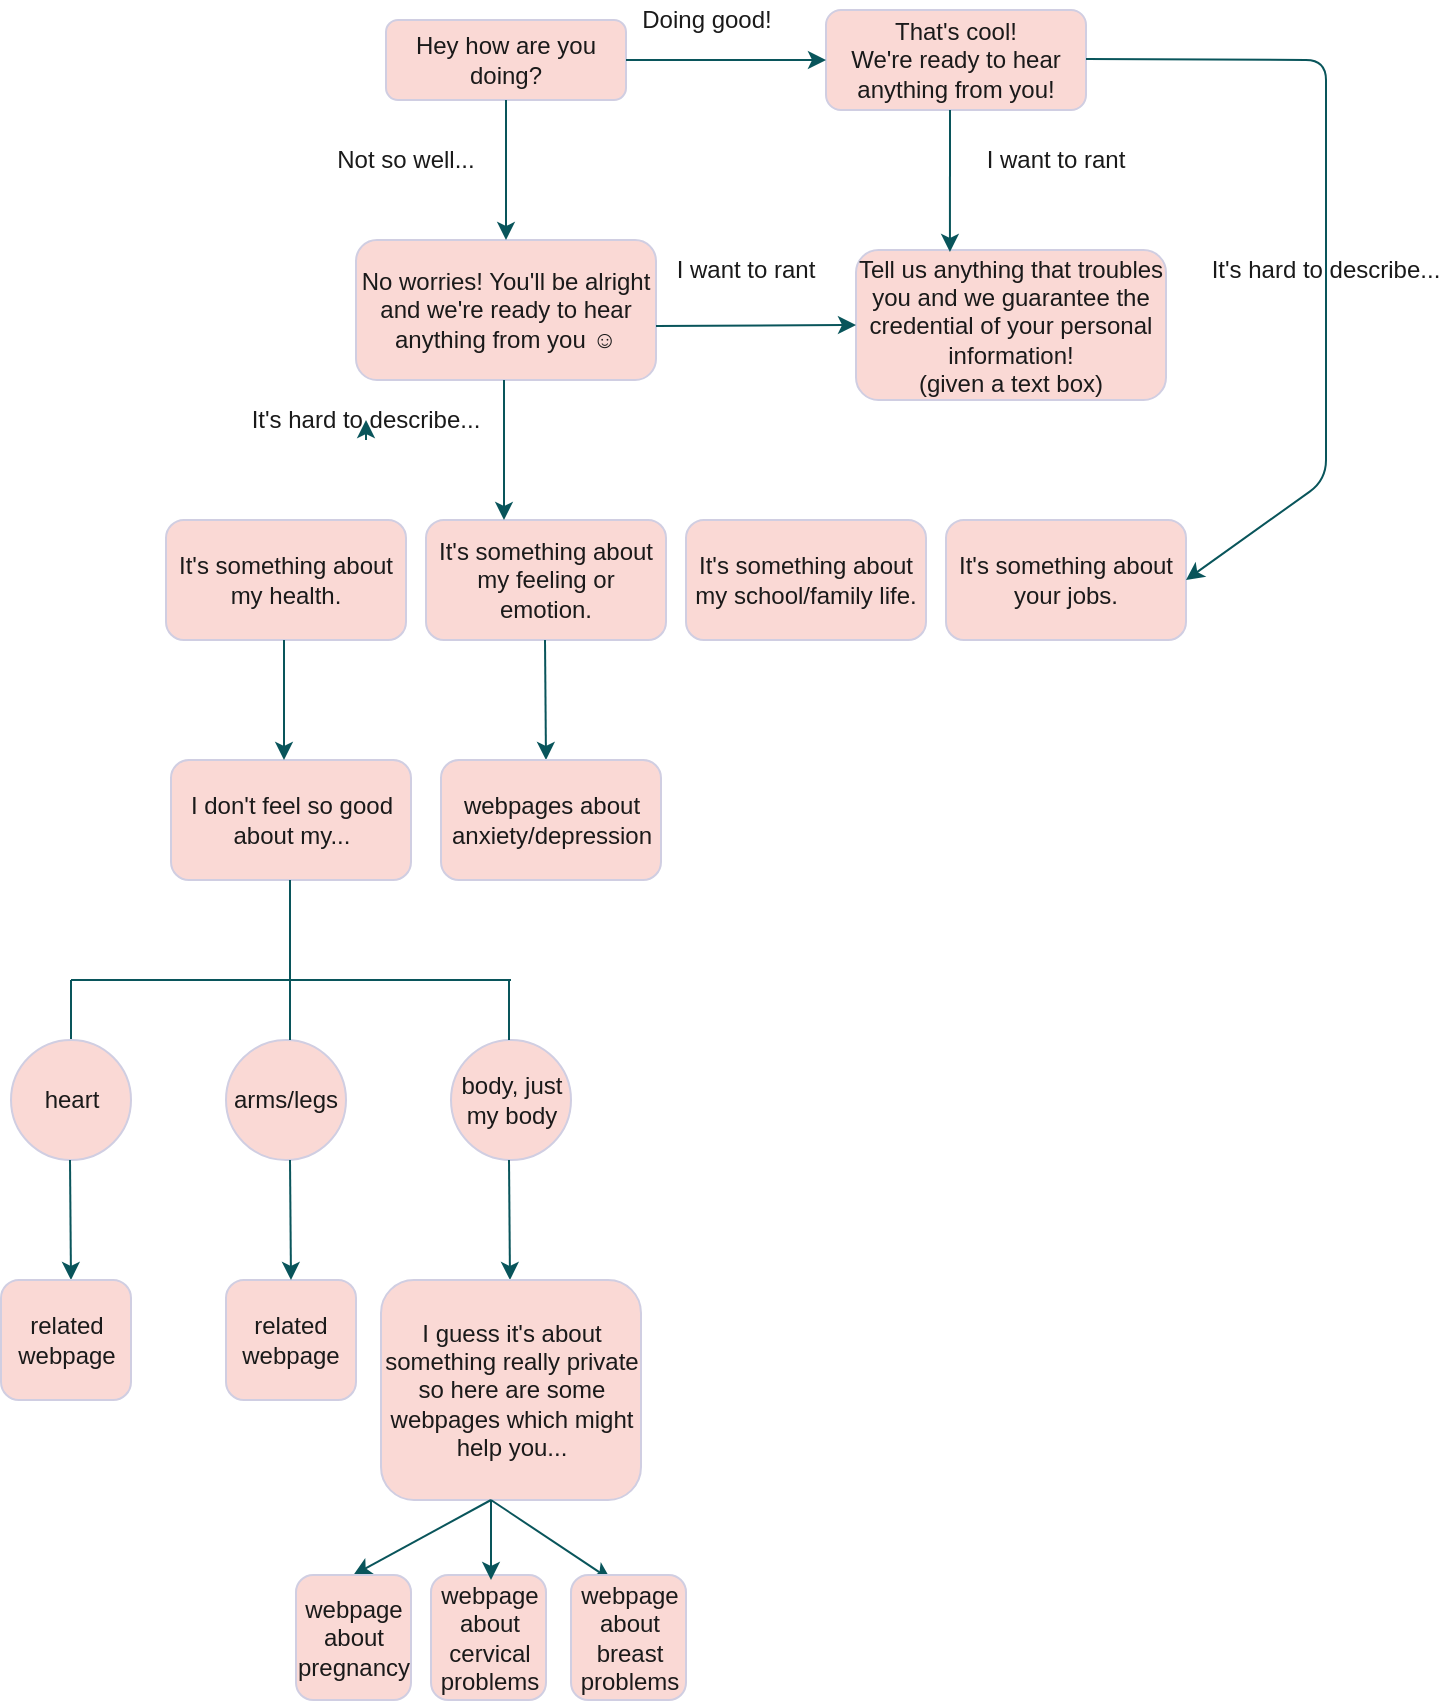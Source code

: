 <mxfile version="14.4.4" type="github">
  <diagram id="C5RBs43oDa-KdzZeNtuy" name="Page-1">
    <mxGraphModel dx="886" dy="531" grid="1" gridSize="10" guides="1" tooltips="1" connect="1" arrows="1" fold="1" page="1" pageScale="1" pageWidth="827" pageHeight="1169" math="0" shadow="0">
      <root>
        <mxCell id="WIyWlLk6GJQsqaUBKTNV-0" />
        <mxCell id="WIyWlLk6GJQsqaUBKTNV-1" parent="WIyWlLk6GJQsqaUBKTNV-0" />
        <mxCell id="WIyWlLk6GJQsqaUBKTNV-3" value="Hey how are you doing?" style="rounded=1;whiteSpace=wrap;html=1;fontSize=12;glass=0;strokeWidth=1;shadow=0;fillColor=#FAD9D5;strokeColor=#D0CEE2;fontColor=#1A1A1A;" parent="WIyWlLk6GJQsqaUBKTNV-1" vertex="1">
          <mxGeometry x="230" y="80" width="120" height="40" as="geometry" />
        </mxCell>
        <mxCell id="Fbf4kHEvKjNuZVmllkt7-2" value="That&#39;s cool!&lt;br&gt;We&#39;re ready to hear anything from you!" style="rounded=1;whiteSpace=wrap;html=1;fontSize=12;glass=0;strokeWidth=1;shadow=0;fillColor=#FAD9D5;strokeColor=#D0CEE2;fontColor=#1A1A1A;" vertex="1" parent="WIyWlLk6GJQsqaUBKTNV-1">
          <mxGeometry x="450" y="75" width="130" height="50" as="geometry" />
        </mxCell>
        <mxCell id="Fbf4kHEvKjNuZVmllkt7-4" value="No worries! You&#39;ll be alright and we&#39;re ready to hear anything from you ☺️" style="rounded=1;whiteSpace=wrap;html=1;fontSize=12;glass=0;strokeWidth=1;shadow=0;fillColor=#FAD9D5;strokeColor=#D0CEE2;fontColor=#1A1A1A;" vertex="1" parent="WIyWlLk6GJQsqaUBKTNV-1">
          <mxGeometry x="215" y="190" width="150" height="70" as="geometry" />
        </mxCell>
        <mxCell id="Fbf4kHEvKjNuZVmllkt7-9" value="Doing good!" style="text;html=1;align=center;verticalAlign=middle;resizable=0;points=[];autosize=1;fontColor=#1A1A1A;" vertex="1" parent="WIyWlLk6GJQsqaUBKTNV-1">
          <mxGeometry x="350" y="70" width="80" height="20" as="geometry" />
        </mxCell>
        <mxCell id="Fbf4kHEvKjNuZVmllkt7-13" value="Not so well..." style="text;html=1;strokeColor=none;fillColor=none;align=center;verticalAlign=middle;whiteSpace=wrap;rounded=0;sketch=0;fontColor=#1A1A1A;" vertex="1" parent="WIyWlLk6GJQsqaUBKTNV-1">
          <mxGeometry x="190" y="140" width="100" height="20" as="geometry" />
        </mxCell>
        <mxCell id="Fbf4kHEvKjNuZVmllkt7-17" value="Tell us anything that troubles you and we guarantee the credential of your personal information!&lt;br&gt;(given a text box)" style="rounded=1;whiteSpace=wrap;html=1;sketch=0;strokeColor=#D0CEE2;fillColor=#FAD9D5;fontColor=#1A1A1A;" vertex="1" parent="WIyWlLk6GJQsqaUBKTNV-1">
          <mxGeometry x="465" y="195" width="155" height="75" as="geometry" />
        </mxCell>
        <mxCell id="Fbf4kHEvKjNuZVmllkt7-18" value="I want to rant" style="text;html=1;strokeColor=none;fillColor=none;align=center;verticalAlign=middle;whiteSpace=wrap;rounded=0;sketch=0;fontColor=#1A1A1A;" vertex="1" parent="WIyWlLk6GJQsqaUBKTNV-1">
          <mxGeometry x="510" y="140" width="110" height="20" as="geometry" />
        </mxCell>
        <mxCell id="Fbf4kHEvKjNuZVmllkt7-19" value="I want to rant" style="text;html=1;strokeColor=none;fillColor=none;align=center;verticalAlign=middle;whiteSpace=wrap;rounded=0;sketch=0;fontColor=#1A1A1A;" vertex="1" parent="WIyWlLk6GJQsqaUBKTNV-1">
          <mxGeometry x="355" y="195" width="110" height="20" as="geometry" />
        </mxCell>
        <mxCell id="Fbf4kHEvKjNuZVmllkt7-22" value="It&#39;s hard to describe..." style="text;html=1;strokeColor=none;fillColor=none;align=center;verticalAlign=middle;whiteSpace=wrap;rounded=0;sketch=0;fontColor=#1A1A1A;" vertex="1" parent="WIyWlLk6GJQsqaUBKTNV-1">
          <mxGeometry x="160" y="270" width="120" height="20" as="geometry" />
        </mxCell>
        <mxCell id="Fbf4kHEvKjNuZVmllkt7-27" value="It&#39;s something about my health." style="rounded=1;whiteSpace=wrap;html=1;sketch=0;strokeColor=#D0CEE2;fillColor=#FAD9D5;fontColor=#1A1A1A;" vertex="1" parent="WIyWlLk6GJQsqaUBKTNV-1">
          <mxGeometry x="120" y="330" width="120" height="60" as="geometry" />
        </mxCell>
        <mxCell id="Fbf4kHEvKjNuZVmllkt7-33" value="It&#39;s something about my feeling or emotion." style="rounded=1;whiteSpace=wrap;html=1;sketch=0;strokeColor=#D0CEE2;fillColor=#FAD9D5;fontColor=#1A1A1A;" vertex="1" parent="WIyWlLk6GJQsqaUBKTNV-1">
          <mxGeometry x="250" y="330" width="120" height="60" as="geometry" />
        </mxCell>
        <mxCell id="Fbf4kHEvKjNuZVmllkt7-42" value="It&#39;s something about my school/family life." style="rounded=1;whiteSpace=wrap;html=1;sketch=0;strokeColor=#D0CEE2;fillColor=#FAD9D5;fontColor=#1A1A1A;" vertex="1" parent="WIyWlLk6GJQsqaUBKTNV-1">
          <mxGeometry x="380" y="330" width="120" height="60" as="geometry" />
        </mxCell>
        <mxCell id="Fbf4kHEvKjNuZVmllkt7-43" value="It&#39;s something about your jobs." style="rounded=1;whiteSpace=wrap;html=1;sketch=0;strokeColor=#D0CEE2;fillColor=#FAD9D5;fontColor=#1A1A1A;" vertex="1" parent="WIyWlLk6GJQsqaUBKTNV-1">
          <mxGeometry x="510" y="330" width="120" height="60" as="geometry" />
        </mxCell>
        <mxCell id="Fbf4kHEvKjNuZVmllkt7-45" value="It&#39;s hard to describe..." style="text;html=1;strokeColor=none;fillColor=none;align=center;verticalAlign=middle;whiteSpace=wrap;rounded=0;sketch=0;fontColor=#1A1A1A;" vertex="1" parent="WIyWlLk6GJQsqaUBKTNV-1">
          <mxGeometry x="640" y="195" width="120" height="20" as="geometry" />
        </mxCell>
        <mxCell id="Fbf4kHEvKjNuZVmllkt7-51" value="I don&#39;t feel so good about my..." style="rounded=1;whiteSpace=wrap;html=1;sketch=0;strokeColor=#D0CEE2;fillColor=#FAD9D5;fontColor=#1A1A1A;" vertex="1" parent="WIyWlLk6GJQsqaUBKTNV-1">
          <mxGeometry x="122.5" y="450" width="120" height="60" as="geometry" />
        </mxCell>
        <mxCell id="Fbf4kHEvKjNuZVmllkt7-52" value="" style="endArrow=none;html=1;strokeColor=#09555B;fontColor=#1A1A1A;" edge="1" parent="WIyWlLk6GJQsqaUBKTNV-1">
          <mxGeometry width="50" height="50" relative="1" as="geometry">
            <mxPoint x="182" y="560" as="sourcePoint" />
            <mxPoint x="182" y="510" as="targetPoint" />
          </mxGeometry>
        </mxCell>
        <mxCell id="Fbf4kHEvKjNuZVmllkt7-53" value="" style="endArrow=none;html=1;strokeColor=#09555B;fontColor=#1A1A1A;" edge="1" parent="WIyWlLk6GJQsqaUBKTNV-1">
          <mxGeometry width="50" height="50" relative="1" as="geometry">
            <mxPoint x="72.5" y="560" as="sourcePoint" />
            <mxPoint x="292.5" y="560" as="targetPoint" />
          </mxGeometry>
        </mxCell>
        <mxCell id="Fbf4kHEvKjNuZVmllkt7-54" value="" style="endArrow=none;html=1;strokeColor=#09555B;fontColor=#1A1A1A;" edge="1" parent="WIyWlLk6GJQsqaUBKTNV-1">
          <mxGeometry width="50" height="50" relative="1" as="geometry">
            <mxPoint x="72.5" y="590" as="sourcePoint" />
            <mxPoint x="72.5" y="560" as="targetPoint" />
          </mxGeometry>
        </mxCell>
        <mxCell id="Fbf4kHEvKjNuZVmllkt7-55" value="heart" style="ellipse;whiteSpace=wrap;html=1;aspect=fixed;rounded=0;sketch=0;strokeColor=#D0CEE2;fillColor=#FAD9D5;fontColor=#1A1A1A;" vertex="1" parent="WIyWlLk6GJQsqaUBKTNV-1">
          <mxGeometry x="42.5" y="590" width="60" height="60" as="geometry" />
        </mxCell>
        <mxCell id="Fbf4kHEvKjNuZVmllkt7-56" value="arms/legs" style="ellipse;whiteSpace=wrap;html=1;aspect=fixed;rounded=0;sketch=0;strokeColor=#D0CEE2;fillColor=#FAD9D5;fontColor=#1A1A1A;" vertex="1" parent="WIyWlLk6GJQsqaUBKTNV-1">
          <mxGeometry x="150" y="590" width="60" height="60" as="geometry" />
        </mxCell>
        <mxCell id="Fbf4kHEvKjNuZVmllkt7-58" value="" style="endArrow=none;html=1;strokeColor=#09555B;fontColor=#1A1A1A;" edge="1" parent="WIyWlLk6GJQsqaUBKTNV-1">
          <mxGeometry width="50" height="50" relative="1" as="geometry">
            <mxPoint x="182" y="590" as="sourcePoint" />
            <mxPoint x="182" y="560" as="targetPoint" />
          </mxGeometry>
        </mxCell>
        <mxCell id="Fbf4kHEvKjNuZVmllkt7-59" value="body, just my body" style="ellipse;whiteSpace=wrap;html=1;aspect=fixed;rounded=0;sketch=0;strokeColor=#D0CEE2;fillColor=#FAD9D5;fontColor=#1A1A1A;" vertex="1" parent="WIyWlLk6GJQsqaUBKTNV-1">
          <mxGeometry x="262.5" y="590" width="60" height="60" as="geometry" />
        </mxCell>
        <mxCell id="Fbf4kHEvKjNuZVmllkt7-60" value="" style="endArrow=none;html=1;strokeColor=#09555B;fontColor=#1A1A1A;" edge="1" parent="WIyWlLk6GJQsqaUBKTNV-1">
          <mxGeometry width="50" height="50" relative="1" as="geometry">
            <mxPoint x="291.5" y="590" as="sourcePoint" />
            <mxPoint x="291.5" y="560" as="targetPoint" />
          </mxGeometry>
        </mxCell>
        <mxCell id="Fbf4kHEvKjNuZVmllkt7-61" value="" style="endArrow=classic;html=1;strokeColor=#09555B;fontColor=#1A1A1A;entryX=0.5;entryY=0;entryDx=0;entryDy=0;exitX=0.5;exitY=1;exitDx=0;exitDy=0;" edge="1" parent="WIyWlLk6GJQsqaUBKTNV-1" source="WIyWlLk6GJQsqaUBKTNV-3" target="Fbf4kHEvKjNuZVmllkt7-4">
          <mxGeometry width="50" height="50" relative="1" as="geometry">
            <mxPoint x="295" y="155" as="sourcePoint" />
            <mxPoint x="355" y="125" as="targetPoint" />
          </mxGeometry>
        </mxCell>
        <mxCell id="Fbf4kHEvKjNuZVmllkt7-62" value="" style="endArrow=classic;html=1;strokeColor=#09555B;fontColor=#1A1A1A;" edge="1" parent="WIyWlLk6GJQsqaUBKTNV-1">
          <mxGeometry width="50" height="50" relative="1" as="geometry">
            <mxPoint x="350" y="100" as="sourcePoint" />
            <mxPoint x="450" y="100" as="targetPoint" />
          </mxGeometry>
        </mxCell>
        <mxCell id="Fbf4kHEvKjNuZVmllkt7-64" value="" style="endArrow=classic;html=1;strokeColor=#09555B;fontColor=#1A1A1A;entryX=1;entryY=0.5;entryDx=0;entryDy=0;" edge="1" parent="WIyWlLk6GJQsqaUBKTNV-1" target="Fbf4kHEvKjNuZVmllkt7-43">
          <mxGeometry width="50" height="50" relative="1" as="geometry">
            <mxPoint x="580" y="99.5" as="sourcePoint" />
            <mxPoint x="700" y="510" as="targetPoint" />
            <Array as="points">
              <mxPoint x="700" y="100" />
              <mxPoint x="700" y="310" />
            </Array>
          </mxGeometry>
        </mxCell>
        <mxCell id="Fbf4kHEvKjNuZVmllkt7-65" value="" style="endArrow=classic;html=1;strokeColor=#09555B;fontColor=#1A1A1A;entryX=0;entryY=0.5;entryDx=0;entryDy=0;" edge="1" parent="WIyWlLk6GJQsqaUBKTNV-1" target="Fbf4kHEvKjNuZVmllkt7-17">
          <mxGeometry width="50" height="50" relative="1" as="geometry">
            <mxPoint x="365" y="233" as="sourcePoint" />
            <mxPoint x="455" y="180" as="targetPoint" />
          </mxGeometry>
        </mxCell>
        <mxCell id="Fbf4kHEvKjNuZVmllkt7-67" value="" style="endArrow=classic;html=1;strokeColor=#09555B;fontColor=#1A1A1A;" edge="1" parent="WIyWlLk6GJQsqaUBKTNV-1">
          <mxGeometry width="50" height="50" relative="1" as="geometry">
            <mxPoint x="289" y="260" as="sourcePoint" />
            <mxPoint x="289" y="330" as="targetPoint" />
          </mxGeometry>
        </mxCell>
        <mxCell id="Fbf4kHEvKjNuZVmllkt7-68" value="" style="endArrow=classic;html=1;strokeColor=#09555B;fontColor=#1A1A1A;" edge="1" parent="WIyWlLk6GJQsqaUBKTNV-1">
          <mxGeometry width="50" height="50" relative="1" as="geometry">
            <mxPoint x="179" y="390" as="sourcePoint" />
            <mxPoint x="179" y="450" as="targetPoint" />
          </mxGeometry>
        </mxCell>
        <mxCell id="Fbf4kHEvKjNuZVmllkt7-69" value="" style="endArrow=classic;html=1;strokeColor=#09555B;fontColor=#1A1A1A;" edge="1" parent="WIyWlLk6GJQsqaUBKTNV-1">
          <mxGeometry width="50" height="50" relative="1" as="geometry">
            <mxPoint x="72" y="650" as="sourcePoint" />
            <mxPoint x="72.5" y="710" as="targetPoint" />
          </mxGeometry>
        </mxCell>
        <mxCell id="Fbf4kHEvKjNuZVmllkt7-70" value="related webpage" style="rounded=1;whiteSpace=wrap;html=1;sketch=0;strokeColor=#D0CEE2;fillColor=#FAD9D5;fontColor=#1A1A1A;" vertex="1" parent="WIyWlLk6GJQsqaUBKTNV-1">
          <mxGeometry x="37.5" y="710" width="65" height="60" as="geometry" />
        </mxCell>
        <mxCell id="Fbf4kHEvKjNuZVmllkt7-72" value="related webpage" style="rounded=1;whiteSpace=wrap;html=1;sketch=0;strokeColor=#D0CEE2;fillColor=#FAD9D5;fontColor=#1A1A1A;" vertex="1" parent="WIyWlLk6GJQsqaUBKTNV-1">
          <mxGeometry x="150" y="710" width="65" height="60" as="geometry" />
        </mxCell>
        <mxCell id="Fbf4kHEvKjNuZVmllkt7-73" value="" style="endArrow=classic;html=1;strokeColor=#09555B;fontColor=#1A1A1A;" edge="1" parent="WIyWlLk6GJQsqaUBKTNV-1">
          <mxGeometry width="50" height="50" relative="1" as="geometry">
            <mxPoint x="182" y="650" as="sourcePoint" />
            <mxPoint x="182.5" y="710" as="targetPoint" />
          </mxGeometry>
        </mxCell>
        <mxCell id="Fbf4kHEvKjNuZVmllkt7-74" value="" style="endArrow=classic;html=1;strokeColor=#09555B;fontColor=#1A1A1A;" edge="1" parent="WIyWlLk6GJQsqaUBKTNV-1">
          <mxGeometry width="50" height="50" relative="1" as="geometry">
            <mxPoint x="291.5" y="650" as="sourcePoint" />
            <mxPoint x="292" y="710" as="targetPoint" />
          </mxGeometry>
        </mxCell>
        <mxCell id="Fbf4kHEvKjNuZVmllkt7-75" value="I guess it&#39;s about something really private so here are some webpages which might help you..." style="rounded=1;whiteSpace=wrap;html=1;sketch=0;strokeColor=#D0CEE2;fillColor=#FAD9D5;fontColor=#1A1A1A;" vertex="1" parent="WIyWlLk6GJQsqaUBKTNV-1">
          <mxGeometry x="227.5" y="710" width="130" height="110" as="geometry" />
        </mxCell>
        <mxCell id="Fbf4kHEvKjNuZVmllkt7-76" value="" style="endArrow=classic;html=1;strokeColor=#09555B;fontColor=#1A1A1A;entryX=0;entryY=0.5;entryDx=0;entryDy=0;" edge="1" parent="WIyWlLk6GJQsqaUBKTNV-1" target="Fbf4kHEvKjNuZVmllkt7-77">
          <mxGeometry width="50" height="50" relative="1" as="geometry">
            <mxPoint x="282.5" y="820" as="sourcePoint" />
            <mxPoint x="252.5" y="860" as="targetPoint" />
          </mxGeometry>
        </mxCell>
        <mxCell id="Fbf4kHEvKjNuZVmllkt7-77" value="webpage about pregnancy" style="rounded=1;whiteSpace=wrap;html=1;sketch=0;strokeColor=#D0CEE2;fillColor=#FAD9D5;fontColor=#1A1A1A;direction=south;" vertex="1" parent="WIyWlLk6GJQsqaUBKTNV-1">
          <mxGeometry x="185" y="857.5" width="57.5" height="62.5" as="geometry" />
        </mxCell>
        <mxCell id="Fbf4kHEvKjNuZVmllkt7-80" value="webpage about cervical problems" style="rounded=1;whiteSpace=wrap;html=1;sketch=0;strokeColor=#D0CEE2;fillColor=#FAD9D5;fontColor=#1A1A1A;direction=south;" vertex="1" parent="WIyWlLk6GJQsqaUBKTNV-1">
          <mxGeometry x="252.5" y="857.5" width="57.5" height="62.5" as="geometry" />
        </mxCell>
        <mxCell id="Fbf4kHEvKjNuZVmllkt7-81" value="" style="endArrow=classic;html=1;strokeColor=#09555B;fontColor=#1A1A1A;" edge="1" parent="WIyWlLk6GJQsqaUBKTNV-1">
          <mxGeometry width="50" height="50" relative="1" as="geometry">
            <mxPoint x="282.5" y="820" as="sourcePoint" />
            <mxPoint x="282.5" y="860" as="targetPoint" />
          </mxGeometry>
        </mxCell>
        <mxCell id="Fbf4kHEvKjNuZVmllkt7-82" value="" style="endArrow=classic;html=1;strokeColor=#09555B;fontColor=#1A1A1A;" edge="1" parent="WIyWlLk6GJQsqaUBKTNV-1">
          <mxGeometry width="50" height="50" relative="1" as="geometry">
            <mxPoint x="282.5" y="820" as="sourcePoint" />
            <mxPoint x="342.5" y="860" as="targetPoint" />
          </mxGeometry>
        </mxCell>
        <mxCell id="Fbf4kHEvKjNuZVmllkt7-83" value="webpage about breast problems" style="rounded=1;whiteSpace=wrap;html=1;sketch=0;strokeColor=#D0CEE2;fillColor=#FAD9D5;fontColor=#1A1A1A;direction=south;" vertex="1" parent="WIyWlLk6GJQsqaUBKTNV-1">
          <mxGeometry x="322.5" y="857.5" width="57.5" height="62.5" as="geometry" />
        </mxCell>
        <mxCell id="Fbf4kHEvKjNuZVmllkt7-85" value="" style="endArrow=classic;html=1;strokeColor=#09555B;fontColor=#1A1A1A;entryX=0.303;entryY=0.013;entryDx=0;entryDy=0;entryPerimeter=0;" edge="1" parent="WIyWlLk6GJQsqaUBKTNV-1" target="Fbf4kHEvKjNuZVmllkt7-17">
          <mxGeometry width="50" height="50" relative="1" as="geometry">
            <mxPoint x="512" y="125" as="sourcePoint" />
            <mxPoint x="510" y="190" as="targetPoint" />
          </mxGeometry>
        </mxCell>
        <mxCell id="Fbf4kHEvKjNuZVmllkt7-86" value="" style="endArrow=classic;html=1;strokeColor=#09555B;fontColor=#1A1A1A;" edge="1" parent="WIyWlLk6GJQsqaUBKTNV-1">
          <mxGeometry width="50" height="50" relative="1" as="geometry">
            <mxPoint x="309.5" y="390" as="sourcePoint" />
            <mxPoint x="310" y="450" as="targetPoint" />
          </mxGeometry>
        </mxCell>
        <mxCell id="Fbf4kHEvKjNuZVmllkt7-87" value="webpages about anxiety/depression" style="rounded=1;whiteSpace=wrap;html=1;sketch=0;strokeColor=#D0CEE2;fillColor=#FAD9D5;fontColor=#1A1A1A;" vertex="1" parent="WIyWlLk6GJQsqaUBKTNV-1">
          <mxGeometry x="257.5" y="450" width="110" height="60" as="geometry" />
        </mxCell>
        <mxCell id="Fbf4kHEvKjNuZVmllkt7-88" style="edgeStyle=orthogonalEdgeStyle;curved=0;rounded=1;sketch=0;orthogonalLoop=1;jettySize=auto;html=1;exitX=0.5;exitY=1;exitDx=0;exitDy=0;entryX=0.5;entryY=0.5;entryDx=0;entryDy=0;entryPerimeter=0;strokeColor=#09555B;fontColor=#1A1A1A;" edge="1" parent="WIyWlLk6GJQsqaUBKTNV-1" source="Fbf4kHEvKjNuZVmllkt7-22" target="Fbf4kHEvKjNuZVmllkt7-22">
          <mxGeometry relative="1" as="geometry" />
        </mxCell>
      </root>
    </mxGraphModel>
  </diagram>
</mxfile>
